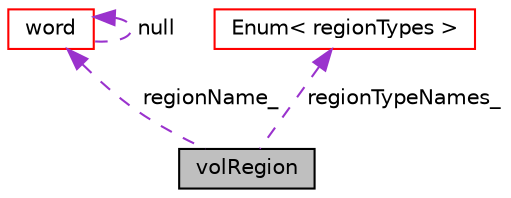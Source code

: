 digraph "volRegion"
{
  bgcolor="transparent";
  edge [fontname="Helvetica",fontsize="10",labelfontname="Helvetica",labelfontsize="10"];
  node [fontname="Helvetica",fontsize="10",shape=record];
  Node1 [label="volRegion",height=0.2,width=0.4,color="black", fillcolor="grey75", style="filled" fontcolor="black"];
  Node2 -> Node1 [dir="back",color="darkorchid3",fontsize="10",style="dashed",label=" regionName_" ,fontname="Helvetica"];
  Node2 [label="word",height=0.2,width=0.4,color="red",URL="$classFoam_1_1word.html",tooltip="A class for handling words, derived from Foam::string. "];
  Node2 -> Node2 [dir="back",color="darkorchid3",fontsize="10",style="dashed",label=" null" ,fontname="Helvetica"];
  Node3 -> Node1 [dir="back",color="darkorchid3",fontsize="10",style="dashed",label=" regionTypeNames_" ,fontname="Helvetica"];
  Node3 [label="Enum\< regionTypes \>",height=0.2,width=0.4,color="red",URL="$classFoam_1_1Enum.html"];
}
